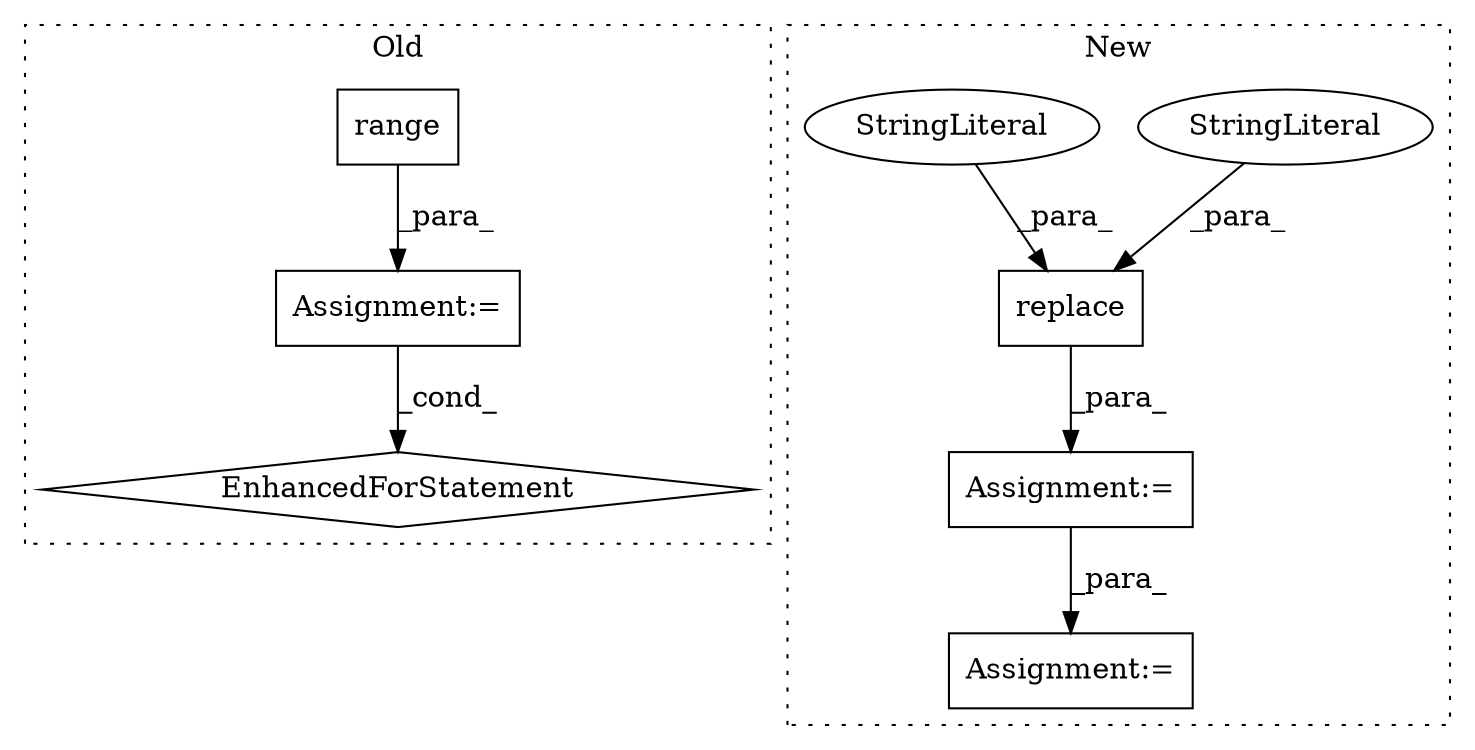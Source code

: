 digraph G {
subgraph cluster0 {
1 [label="range" a="32" s="6034,6042" l="6,1" shape="box"];
3 [label="Assignment:=" a="7" s="5969,6043" l="57,2" shape="box"];
7 [label="EnhancedForStatement" a="70" s="5969,6043" l="57,2" shape="diamond"];
label = "Old";
style="dotted";
}
subgraph cluster1 {
2 [label="replace" a="32" s="4250,4271" l="8,1" shape="box"];
4 [label="Assignment:=" a="7" s="4191" l="1" shape="box"];
5 [label="StringLiteral" a="45" s="4258" l="5" shape="ellipse"];
6 [label="StringLiteral" a="45" s="4264" l="7" shape="ellipse"];
8 [label="Assignment:=" a="7" s="4369" l="1" shape="box"];
label = "New";
style="dotted";
}
1 -> 3 [label="_para_"];
2 -> 4 [label="_para_"];
3 -> 7 [label="_cond_"];
4 -> 8 [label="_para_"];
5 -> 2 [label="_para_"];
6 -> 2 [label="_para_"];
}